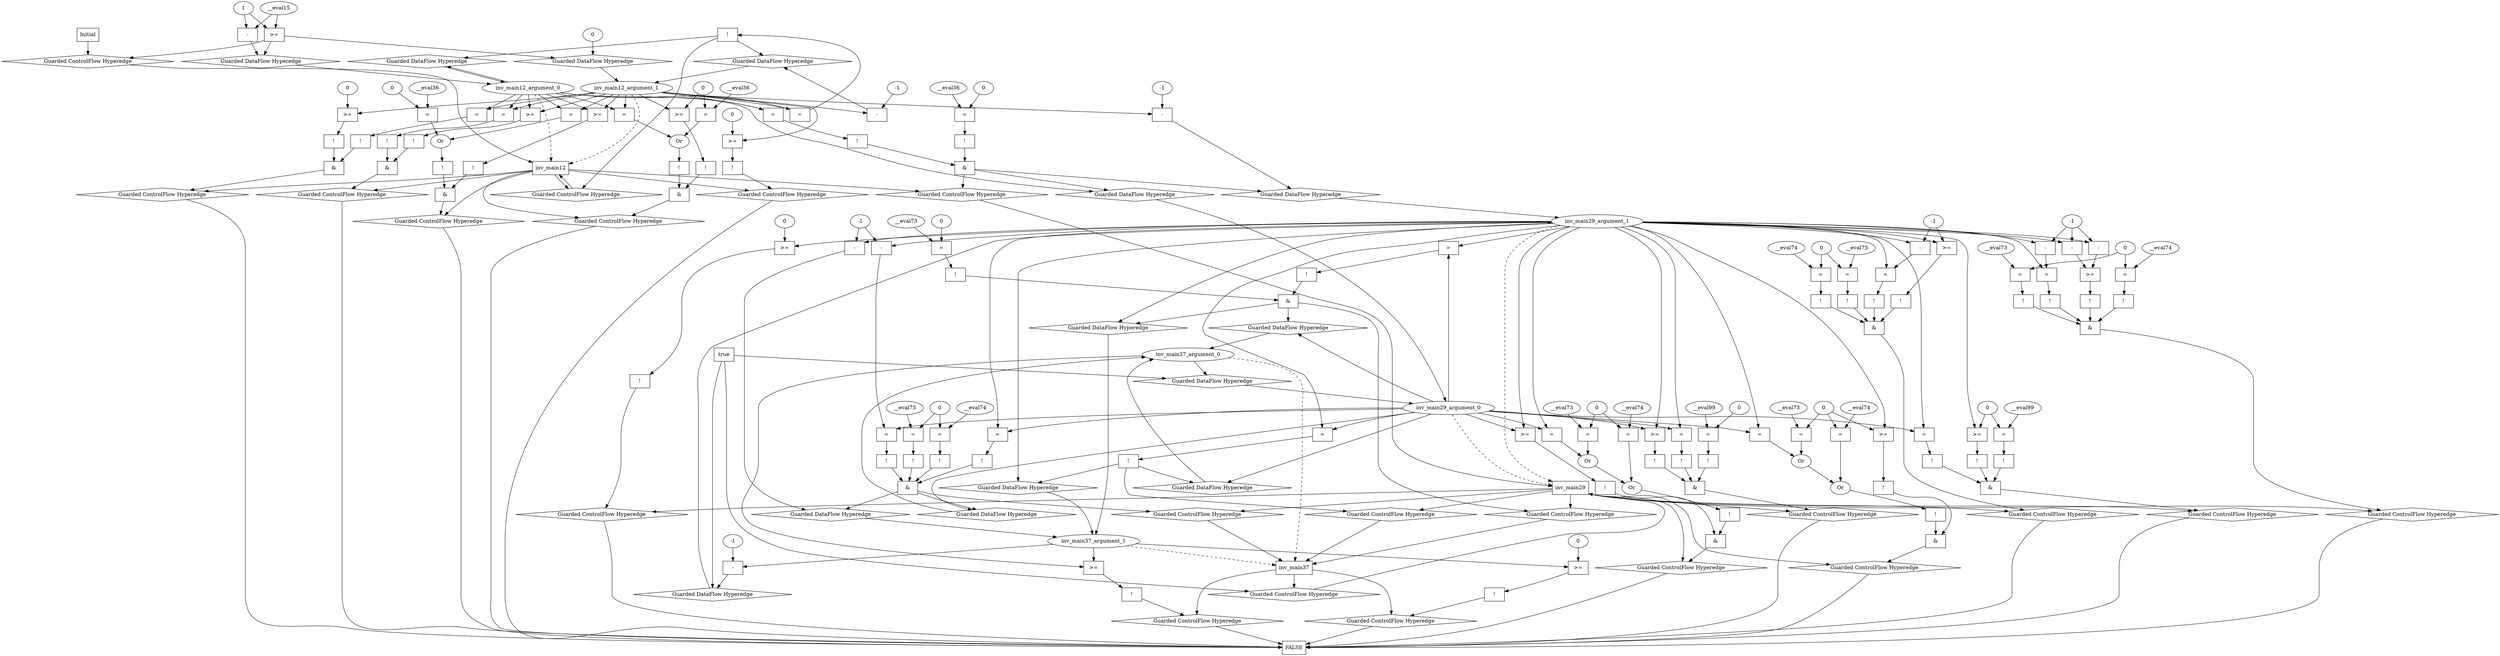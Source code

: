 digraph dag {
inv_main12 [label="inv_main12" shape="rect"];
inv_main29 [label="inv_main29" shape="rect"];
inv_main37 [label="inv_main37" shape="rect"];
FALSE [label="FALSE" shape="rect"];
Initial [label="Initial" shape="rect"];
ControlFowHyperEdge_0 [label="Guarded ControlFlow Hyperedge" shape="diamond"];
Initial -> ControlFowHyperEdge_0[label=""]
ControlFowHyperEdge_0 -> inv_main12[label=""]
ControlFowHyperEdge_1 [label="Guarded ControlFlow Hyperedge" shape="diamond"];
inv_main12 -> ControlFowHyperEdge_1[label=""]
ControlFowHyperEdge_1 -> inv_main12[label=""]
ControlFowHyperEdge_2 [label="Guarded ControlFlow Hyperedge" shape="diamond"];
inv_main12 -> ControlFowHyperEdge_2[label=""]
ControlFowHyperEdge_2 -> inv_main29[label=""]
ControlFowHyperEdge_3 [label="Guarded ControlFlow Hyperedge" shape="diamond"];
inv_main29 -> ControlFowHyperEdge_3[label=""]
ControlFowHyperEdge_3 -> inv_main37[label=""]
ControlFowHyperEdge_4 [label="Guarded ControlFlow Hyperedge" shape="diamond"];
inv_main29 -> ControlFowHyperEdge_4[label=""]
ControlFowHyperEdge_4 -> inv_main37[label=""]
ControlFowHyperEdge_5 [label="Guarded ControlFlow Hyperedge" shape="diamond"];
inv_main29 -> ControlFowHyperEdge_5[label=""]
ControlFowHyperEdge_5 -> inv_main37[label=""]
ControlFowHyperEdge_6 [label="Guarded ControlFlow Hyperedge" shape="diamond"];
inv_main37 -> ControlFowHyperEdge_6[label=""]
ControlFowHyperEdge_6 -> inv_main29[label=""]
ControlFowHyperEdge_7 [label="Guarded ControlFlow Hyperedge" shape="diamond"];
inv_main12 -> ControlFowHyperEdge_7[label=""]
ControlFowHyperEdge_7 -> FALSE[label=""]
ControlFowHyperEdge_8 [label="Guarded ControlFlow Hyperedge" shape="diamond"];
inv_main12 -> ControlFowHyperEdge_8[label=""]
ControlFowHyperEdge_8 -> FALSE[label=""]
ControlFowHyperEdge_9 [label="Guarded ControlFlow Hyperedge" shape="diamond"];
inv_main12 -> ControlFowHyperEdge_9[label=""]
ControlFowHyperEdge_9 -> FALSE[label=""]
ControlFowHyperEdge_10 [label="Guarded ControlFlow Hyperedge" shape="diamond"];
inv_main12 -> ControlFowHyperEdge_10[label=""]
ControlFowHyperEdge_10 -> FALSE[label=""]
ControlFowHyperEdge_11 [label="Guarded ControlFlow Hyperedge" shape="diamond"];
inv_main12 -> ControlFowHyperEdge_11[label=""]
ControlFowHyperEdge_11 -> FALSE[label=""]
ControlFowHyperEdge_12 [label="Guarded ControlFlow Hyperedge" shape="diamond"];
inv_main29 -> ControlFowHyperEdge_12[label=""]
ControlFowHyperEdge_12 -> FALSE[label=""]
ControlFowHyperEdge_13 [label="Guarded ControlFlow Hyperedge" shape="diamond"];
inv_main29 -> ControlFowHyperEdge_13[label=""]
ControlFowHyperEdge_13 -> FALSE[label=""]
ControlFowHyperEdge_14 [label="Guarded ControlFlow Hyperedge" shape="diamond"];
inv_main29 -> ControlFowHyperEdge_14[label=""]
ControlFowHyperEdge_14 -> FALSE[label=""]
ControlFowHyperEdge_15 [label="Guarded ControlFlow Hyperedge" shape="diamond"];
inv_main29 -> ControlFowHyperEdge_15[label=""]
ControlFowHyperEdge_15 -> FALSE[label=""]
ControlFowHyperEdge_16 [label="Guarded ControlFlow Hyperedge" shape="diamond"];
inv_main29 -> ControlFowHyperEdge_16[label=""]
ControlFowHyperEdge_16 -> FALSE[label=""]
ControlFowHyperEdge_17 [label="Guarded ControlFlow Hyperedge" shape="diamond"];
inv_main37 -> ControlFowHyperEdge_17[label=""]
ControlFowHyperEdge_17 -> FALSE[label=""]
ControlFowHyperEdge_18 [label="Guarded ControlFlow Hyperedge" shape="diamond"];
inv_main37 -> ControlFowHyperEdge_18[label=""]
ControlFowHyperEdge_18 -> FALSE[label=""]
ControlFowHyperEdge_19 [label="Guarded ControlFlow Hyperedge" shape="diamond"];
inv_main29 -> ControlFowHyperEdge_19[label=""]
ControlFowHyperEdge_19 -> FALSE[label=""]
ControlFowHyperEdge_20 [label="Guarded ControlFlow Hyperedge" shape="diamond"];
inv_main29 -> ControlFowHyperEdge_20[label=""]
ControlFowHyperEdge_20 -> FALSE[label=""]
inv_main12_argument_0 [label="inv_main12_argument_0" shape="oval"];
inv_main12_argument_0 -> inv_main12[label="" style="dashed"]
inv_main12_argument_1 [label="inv_main12_argument_1" shape="oval"];
inv_main12_argument_1 -> inv_main12[label="" style="dashed"]
inv_main29_argument_0 [label="inv_main29_argument_0" shape="oval"];
inv_main29_argument_0 -> inv_main29[label="" style="dashed"]
inv_main29_argument_1 [label="inv_main29_argument_1" shape="oval"];
inv_main29_argument_1 -> inv_main29[label="" style="dashed"]
inv_main37_argument_0 [label="inv_main37_argument_0" shape="oval"];
inv_main37_argument_0 -> inv_main37[label="" style="dashed"]
inv_main37_argument_1 [label="inv_main37_argument_1" shape="oval"];
inv_main37_argument_1 -> inv_main37[label="" style="dashed"]

xxxinv_main12___Initial_0xxxguard_0_node_0 [label=">=" shape="rect"];
xxxinv_main12___Initial_0xxxdataFlow_0_node_1->xxxinv_main12___Initial_0xxxguard_0_node_0
xxxinv_main12___Initial_0xxxdataFlow_0_node_2->xxxinv_main12___Initial_0xxxguard_0_node_0

xxxinv_main12___Initial_0xxxguard_0_node_0->ControlFowHyperEdge_0 [label=""];
xxxinv_main12___Initial_0xxxdataFlow_0_node_0 [label="-" shape="rect"];
xxxinv_main12___Initial_0xxxdataFlow_0_node_1 [label="__eval15"];
xxxinv_main12___Initial_0xxxdataFlow_0_node_2 [label="1"];
xxxinv_main12___Initial_0xxxdataFlow_0_node_1->xxxinv_main12___Initial_0xxxdataFlow_0_node_0
xxxinv_main12___Initial_0xxxdataFlow_0_node_2->xxxinv_main12___Initial_0xxxdataFlow_0_node_0

xxxinv_main12___Initial_0xxxdataFlow_0_node_0->DataFowHyperEdge_0_inv_main12_argument_0 [label=""];
xxxinv_main12___Initial_0xxxdataFlow1_node_0 [label="0"];

xxxinv_main12___Initial_0xxxdataFlow1_node_0->DataFowHyperEdge_0_inv_main12_argument_1 [label=""];
xxxinv_main12___inv_main12_1xxxguard_0_node_0 [label="!" shape="rect"];
xxxinv_main12___inv_main12_1xxxguard_0_node_1 [label="=" shape="rect"];
xxxinv_main12___inv_main12_1xxxguard_0_node_1->xxxinv_main12___inv_main12_1xxxguard_0_node_0
inv_main12_argument_1->xxxinv_main12___inv_main12_1xxxguard_0_node_1
inv_main12_argument_0->xxxinv_main12___inv_main12_1xxxguard_0_node_1

xxxinv_main12___inv_main12_1xxxguard_0_node_0->ControlFowHyperEdge_1 [label=""];
xxxinv_main12___inv_main12_1xxxdataFlow_0_node_0 [label="-" shape="rect"];
xxxinv_main12___inv_main12_1xxxdataFlow_0_node_2 [label="-1"];
inv_main12_argument_1->xxxinv_main12___inv_main12_1xxxdataFlow_0_node_0
xxxinv_main12___inv_main12_1xxxdataFlow_0_node_2->xxxinv_main12___inv_main12_1xxxdataFlow_0_node_0

xxxinv_main12___inv_main12_1xxxdataFlow_0_node_0->DataFowHyperEdge_1_inv_main12_argument_1 [label=""];
xxxinv_main29___inv_main12_2xxx_and [label="&" shape="rect"];
xxxinv_main29___inv_main12_2xxxguard_0_node_0 [label="!" shape="rect"];
xxxinv_main29___inv_main12_2xxxguard_0_node_1 [label="=" shape="rect"];
xxxinv_main29___inv_main12_2xxxguard_0_node_2 [label="__eval36"];
xxxinv_main29___inv_main12_2xxxguard_0_node_3 [label="0"];
xxxinv_main29___inv_main12_2xxxguard_0_node_1->xxxinv_main29___inv_main12_2xxxguard_0_node_0
xxxinv_main29___inv_main12_2xxxguard_0_node_2->xxxinv_main29___inv_main12_2xxxguard_0_node_1
xxxinv_main29___inv_main12_2xxxguard_0_node_3->xxxinv_main29___inv_main12_2xxxguard_0_node_1

xxxinv_main29___inv_main12_2xxxguard_0_node_0->xxxinv_main29___inv_main12_2xxx_and [label=""];
xxxinv_main29___inv_main12_2xxxguard1_node_0 [label="!" shape="rect"];
xxxinv_main29___inv_main12_2xxxguard1_node_1 [label="=" shape="rect"];
xxxinv_main29___inv_main12_2xxxguard1_node_1->xxxinv_main29___inv_main12_2xxxguard1_node_0
inv_main12_argument_1->xxxinv_main29___inv_main12_2xxxguard1_node_1
inv_main12_argument_0->xxxinv_main29___inv_main12_2xxxguard1_node_1

xxxinv_main29___inv_main12_2xxxguard1_node_0->xxxinv_main29___inv_main12_2xxx_and [label=""];
xxxinv_main29___inv_main12_2xxx_and->ControlFowHyperEdge_2 [label=""];
xxxinv_main29___inv_main12_2xxxdataFlow_0_node_0 [label="-" shape="rect"];
xxxinv_main29___inv_main12_2xxxdataFlow_0_node_2 [label="-1"];
inv_main12_argument_1->xxxinv_main29___inv_main12_2xxxdataFlow_0_node_0
xxxinv_main29___inv_main12_2xxxdataFlow_0_node_2->xxxinv_main29___inv_main12_2xxxdataFlow_0_node_0

xxxinv_main29___inv_main12_2xxxdataFlow_0_node_0->DataFowHyperEdge_2_inv_main29_argument_1 [label=""];
xxxinv_main37___inv_main29_3xxx_and [label="&" shape="rect"];
xxxinv_main37___inv_main29_3xxxguard_0_node_0 [label="!" shape="rect"];
xxxinv_main37___inv_main29_3xxxguard_0_node_1 [label="=" shape="rect"];
xxxinv_main37___inv_main29_3xxxguard_0_node_2 [label="__eval73"];
xxxinv_main37___inv_main29_3xxxguard_0_node_3 [label="0"];
xxxinv_main37___inv_main29_3xxxguard_0_node_1->xxxinv_main37___inv_main29_3xxxguard_0_node_0
xxxinv_main37___inv_main29_3xxxguard_0_node_2->xxxinv_main37___inv_main29_3xxxguard_0_node_1
xxxinv_main37___inv_main29_3xxxguard_0_node_3->xxxinv_main37___inv_main29_3xxxguard_0_node_1

xxxinv_main37___inv_main29_3xxxguard_0_node_0->xxxinv_main37___inv_main29_3xxx_and [label=""];
xxxinv_main37___inv_main29_3xxxguard1_node_0 [label="!" shape="rect"];
xxxinv_main37___inv_main29_3xxxguard1_node_1 [label="=" shape="rect"];
xxxinv_main37___inv_main29_3xxxguard1_node_1->xxxinv_main37___inv_main29_3xxxguard1_node_0
inv_main29_argument_1->xxxinv_main37___inv_main29_3xxxguard1_node_1
inv_main29_argument_0->xxxinv_main37___inv_main29_3xxxguard1_node_1

xxxinv_main37___inv_main29_3xxxguard1_node_0->xxxinv_main37___inv_main29_3xxx_and [label=""];
xxxinv_main37___inv_main29_3xxx_and->ControlFowHyperEdge_3 [label=""];
xxxinv_main37___inv_main29_4xxx_and [label="&" shape="rect"];
xxxinv_main37___inv_main29_4xxxguard_0_node_0 [label="!" shape="rect"];
xxxinv_main37___inv_main29_4xxxguard_0_node_1 [label="=" shape="rect"];
xxxinv_main37___inv_main29_4xxxguard_0_node_2 [label="-" shape="rect"];
xxxinv_main37___inv_main29_4xxxguard_0_node_1->xxxinv_main37___inv_main29_4xxxguard_0_node_0
xxxinv_main37___inv_main29_4xxxguard_0_node_2->xxxinv_main37___inv_main29_4xxxguard_0_node_1
inv_main29_argument_0->xxxinv_main37___inv_main29_4xxxguard_0_node_1
inv_main29_argument_1->xxxinv_main37___inv_main29_4xxxguard_0_node_2
xxxinv_main37___inv_main29_4xxxdataFlow_0_node_2->xxxinv_main37___inv_main29_4xxxguard_0_node_2

xxxinv_main37___inv_main29_4xxxguard_0_node_0->xxxinv_main37___inv_main29_4xxx_and [label=""];
xxxinv_main37___inv_main29_4xxxguard1_node_0 [label="!" shape="rect"];
xxxinv_main37___inv_main29_4xxxguard1_node_1 [label="=" shape="rect"];
xxxinv_main37___inv_main29_4xxxguard1_node_2 [label="__eval74"];
xxxinv_main37___inv_main29_4xxxguard1_node_3 [label="0"];
xxxinv_main37___inv_main29_4xxxguard1_node_1->xxxinv_main37___inv_main29_4xxxguard1_node_0
xxxinv_main37___inv_main29_4xxxguard1_node_2->xxxinv_main37___inv_main29_4xxxguard1_node_1
xxxinv_main37___inv_main29_4xxxguard1_node_3->xxxinv_main37___inv_main29_4xxxguard1_node_1

xxxinv_main37___inv_main29_4xxxguard1_node_0->xxxinv_main37___inv_main29_4xxx_and [label=""];
xxxinv_main37___inv_main29_4xxxguard2_node_0 [label="!" shape="rect"];
xxxinv_main37___inv_main29_4xxxguard2_node_1 [label="=" shape="rect"];
xxxinv_main37___inv_main29_4xxxguard2_node_2 [label="__eval73"];
xxxinv_main37___inv_main29_4xxxguard2_node_1->xxxinv_main37___inv_main29_4xxxguard2_node_0
xxxinv_main37___inv_main29_4xxxguard2_node_2->xxxinv_main37___inv_main29_4xxxguard2_node_1
xxxinv_main37___inv_main29_4xxxguard1_node_3->xxxinv_main37___inv_main29_4xxxguard2_node_1

xxxinv_main37___inv_main29_4xxxguard2_node_0->xxxinv_main37___inv_main29_4xxx_and [label=""];
xxxinv_main37___inv_main29_4xxxguard3_node_0 [label="!" shape="rect"];
xxxinv_main37___inv_main29_4xxxguard3_node_1 [label="=" shape="rect"];
xxxinv_main37___inv_main29_4xxxguard3_node_1->xxxinv_main37___inv_main29_4xxxguard3_node_0
inv_main29_argument_1->xxxinv_main37___inv_main29_4xxxguard3_node_1
inv_main29_argument_0->xxxinv_main37___inv_main29_4xxxguard3_node_1

xxxinv_main37___inv_main29_4xxxguard3_node_0->xxxinv_main37___inv_main29_4xxx_and [label=""];
xxxinv_main37___inv_main29_4xxx_and->ControlFowHyperEdge_4 [label=""];
xxxinv_main37___inv_main29_4xxxdataFlow_0_node_0 [label="-" shape="rect"];
xxxinv_main37___inv_main29_4xxxdataFlow_0_node_2 [label="-1"];
inv_main29_argument_1->xxxinv_main37___inv_main29_4xxxdataFlow_0_node_0
xxxinv_main37___inv_main29_4xxxdataFlow_0_node_2->xxxinv_main37___inv_main29_4xxxdataFlow_0_node_0

xxxinv_main37___inv_main29_4xxxdataFlow_0_node_0->DataFowHyperEdge_4_inv_main37_argument_1 [label=""];
xxxinv_main37___inv_main29_5xxxguard_0_node_0 [label="!" shape="rect"];
xxxinv_main37___inv_main29_5xxxguard_0_node_1 [label="=" shape="rect"];
xxxinv_main37___inv_main29_5xxxguard_0_node_1->xxxinv_main37___inv_main29_5xxxguard_0_node_0
inv_main29_argument_1->xxxinv_main37___inv_main29_5xxxguard_0_node_1
inv_main29_argument_0->xxxinv_main37___inv_main29_5xxxguard_0_node_1

xxxinv_main37___inv_main29_5xxxguard_0_node_0->ControlFowHyperEdge_5 [label=""];
true_6 [label="true" shape="rect"];
true_6->ControlFowHyperEdge_6 [label=""];
xxxinv_main29___inv_main37_6xxxdataFlow_0_node_0 [label="-" shape="rect"];
xxxinv_main29___inv_main37_6xxxdataFlow_0_node_2 [label="-1"];
inv_main37_argument_1->xxxinv_main29___inv_main37_6xxxdataFlow_0_node_0
xxxinv_main29___inv_main37_6xxxdataFlow_0_node_2->xxxinv_main29___inv_main37_6xxxdataFlow_0_node_0

xxxinv_main29___inv_main37_6xxxdataFlow_0_node_0->DataFowHyperEdge_6_inv_main29_argument_1 [label=""];
xxxFALSE___inv_main12_7xxxguard_0_node_0 [label="!" shape="rect"];
xxxFALSE___inv_main12_7xxxguard_0_node_1 [label=">=" shape="rect"];
xxxFALSE___inv_main12_7xxxguard_0_node_3 [label="0"];
xxxFALSE___inv_main12_7xxxguard_0_node_1->xxxFALSE___inv_main12_7xxxguard_0_node_0
inv_main12_argument_1->xxxFALSE___inv_main12_7xxxguard_0_node_1
xxxFALSE___inv_main12_7xxxguard_0_node_3->xxxFALSE___inv_main12_7xxxguard_0_node_1

xxxFALSE___inv_main12_7xxxguard_0_node_0->ControlFowHyperEdge_7 [label=""];
xxxFALSE___inv_main12_8xxx_and [label="&" shape="rect"];
xxxFALSE___inv_main12_8xxxguard_0_node_0 [label="!" shape="rect"];
xxxFALSE___inv_main12_8xxxguard_0_node_1 [label=">=" shape="rect"];
xxxFALSE___inv_main12_8xxxguard_0_node_3 [label="0"];
xxxFALSE___inv_main12_8xxxguard_0_node_1->xxxFALSE___inv_main12_8xxxguard_0_node_0
inv_main12_argument_1->xxxFALSE___inv_main12_8xxxguard_0_node_1
xxxFALSE___inv_main12_8xxxguard_0_node_3->xxxFALSE___inv_main12_8xxxguard_0_node_1

xxxFALSE___inv_main12_8xxxguard_0_node_0->xxxFALSE___inv_main12_8xxx_and [label=""];
xxxFALSE___inv_main12_8xxxguard1_node_0 [label="!" shape="rect"];
xxxFALSE___inv_main12_8xxxguard1_node_1 [label="=" shape="rect"];
xxxFALSE___inv_main12_8xxxguard1_node_1->xxxFALSE___inv_main12_8xxxguard1_node_0
inv_main12_argument_1->xxxFALSE___inv_main12_8xxxguard1_node_1
inv_main12_argument_0->xxxFALSE___inv_main12_8xxxguard1_node_1

xxxFALSE___inv_main12_8xxxguard1_node_0->xxxFALSE___inv_main12_8xxx_and [label=""];
xxxFALSE___inv_main12_8xxx_and->ControlFowHyperEdge_8 [label=""];
xxxFALSE___inv_main12_9xxx_and [label="&" shape="rect"];
xxxFALSE___inv_main12_9xxxguard_0_node_0 [label="!" shape="rect"];
xxxFALSE___inv_main12_9xxxguard_0_node_1 [label=">=" shape="rect"];
xxxFALSE___inv_main12_9xxxguard_0_node_1->xxxFALSE___inv_main12_9xxxguard_0_node_0
inv_main12_argument_0->xxxFALSE___inv_main12_9xxxguard_0_node_1
inv_main12_argument_1->xxxFALSE___inv_main12_9xxxguard_0_node_1

xxxFALSE___inv_main12_9xxxguard_0_node_0->xxxFALSE___inv_main12_9xxx_and [label=""];
xxxFALSE___inv_main12_9xxxguard1_node_0 [label="!" shape="rect"];
xxxFALSE___inv_main12_9xxxguard1_node_1 [label="=" shape="rect"];
xxxFALSE___inv_main12_9xxxguard1_node_1->xxxFALSE___inv_main12_9xxxguard1_node_0
inv_main12_argument_1->xxxFALSE___inv_main12_9xxxguard1_node_1
inv_main12_argument_0->xxxFALSE___inv_main12_9xxxguard1_node_1

xxxFALSE___inv_main12_9xxxguard1_node_0->xxxFALSE___inv_main12_9xxx_and [label=""];
xxxFALSE___inv_main12_9xxx_and->ControlFowHyperEdge_9 [label=""];
xxxFALSE___inv_main12_10xxx_and [label="&" shape="rect"];
xxxFALSE___inv_main12_10xxxguard_0_node_0 [label="!" shape="rect"];
xxxFALSE___inv_main12_10xxxguard_0_node_1 [label=">=" shape="rect"];
xxxFALSE___inv_main12_10xxxguard_0_node_3 [label="0"];
xxxFALSE___inv_main12_10xxxguard_0_node_1->xxxFALSE___inv_main12_10xxxguard_0_node_0
inv_main12_argument_1->xxxFALSE___inv_main12_10xxxguard_0_node_1
xxxFALSE___inv_main12_10xxxguard_0_node_3->xxxFALSE___inv_main12_10xxxguard_0_node_1

xxxFALSE___inv_main12_10xxxguard_0_node_0->xxxFALSE___inv_main12_10xxx_and [label=""];
xxxFALSE___inv_main12_10xxxguard1_node_0 [label="!" shape="rect"];
xxxFALSE___inv_main12_10xxxguard1_node_1 [label="Or"];
xxxFALSE___inv_main12_10xxxguard1_node_2 [label="=" shape="rect"];
xxxFALSE___inv_main12_10xxxguard1_node_3 [label="__eval36"];
xxxFALSE___inv_main12_10xxxguard1_node_5 [label="=" shape="rect"];
xxxFALSE___inv_main12_10xxxguard1_node_1->xxxFALSE___inv_main12_10xxxguard1_node_0
xxxFALSE___inv_main12_10xxxguard1_node_2->xxxFALSE___inv_main12_10xxxguard1_node_1
xxxFALSE___inv_main12_10xxxguard1_node_5->xxxFALSE___inv_main12_10xxxguard1_node_1
xxxFALSE___inv_main12_10xxxguard1_node_3->xxxFALSE___inv_main12_10xxxguard1_node_2
xxxFALSE___inv_main12_10xxxguard_0_node_3->xxxFALSE___inv_main12_10xxxguard1_node_2
inv_main12_argument_1->xxxFALSE___inv_main12_10xxxguard1_node_5
inv_main12_argument_0->xxxFALSE___inv_main12_10xxxguard1_node_5

xxxFALSE___inv_main12_10xxxguard1_node_0->xxxFALSE___inv_main12_10xxx_and [label=""];
xxxFALSE___inv_main12_10xxx_and->ControlFowHyperEdge_10 [label=""];
xxxFALSE___inv_main12_11xxx_and [label="&" shape="rect"];
xxxFALSE___inv_main12_11xxxguard_0_node_0 [label="!" shape="rect"];
xxxFALSE___inv_main12_11xxxguard_0_node_1 [label=">=" shape="rect"];
xxxFALSE___inv_main12_11xxxguard_0_node_1->xxxFALSE___inv_main12_11xxxguard_0_node_0
inv_main12_argument_0->xxxFALSE___inv_main12_11xxxguard_0_node_1
inv_main12_argument_1->xxxFALSE___inv_main12_11xxxguard_0_node_1

xxxFALSE___inv_main12_11xxxguard_0_node_0->xxxFALSE___inv_main12_11xxx_and [label=""];
xxxFALSE___inv_main12_11xxxguard1_node_0 [label="!" shape="rect"];
xxxFALSE___inv_main12_11xxxguard1_node_1 [label="Or"];
xxxFALSE___inv_main12_11xxxguard1_node_2 [label="=" shape="rect"];
xxxFALSE___inv_main12_11xxxguard1_node_3 [label="__eval36"];
xxxFALSE___inv_main12_11xxxguard1_node_4 [label="0"];
xxxFALSE___inv_main12_11xxxguard1_node_5 [label="=" shape="rect"];
xxxFALSE___inv_main12_11xxxguard1_node_1->xxxFALSE___inv_main12_11xxxguard1_node_0
xxxFALSE___inv_main12_11xxxguard1_node_2->xxxFALSE___inv_main12_11xxxguard1_node_1
xxxFALSE___inv_main12_11xxxguard1_node_5->xxxFALSE___inv_main12_11xxxguard1_node_1
xxxFALSE___inv_main12_11xxxguard1_node_3->xxxFALSE___inv_main12_11xxxguard1_node_2
xxxFALSE___inv_main12_11xxxguard1_node_4->xxxFALSE___inv_main12_11xxxguard1_node_2
inv_main12_argument_1->xxxFALSE___inv_main12_11xxxguard1_node_5
inv_main12_argument_0->xxxFALSE___inv_main12_11xxxguard1_node_5

xxxFALSE___inv_main12_11xxxguard1_node_0->xxxFALSE___inv_main12_11xxx_and [label=""];
xxxFALSE___inv_main12_11xxx_and->ControlFowHyperEdge_11 [label=""];
xxxFALSE___inv_main29_12xxxguard_0_node_0 [label="!" shape="rect"];
xxxFALSE___inv_main29_12xxxguard_0_node_1 [label=">=" shape="rect"];
xxxFALSE___inv_main29_12xxxguard_0_node_3 [label="0"];
xxxFALSE___inv_main29_12xxxguard_0_node_1->xxxFALSE___inv_main29_12xxxguard_0_node_0
inv_main29_argument_1->xxxFALSE___inv_main29_12xxxguard_0_node_1
xxxFALSE___inv_main29_12xxxguard_0_node_3->xxxFALSE___inv_main29_12xxxguard_0_node_1

xxxFALSE___inv_main29_12xxxguard_0_node_0->ControlFowHyperEdge_12 [label=""];
xxxFALSE___inv_main29_13xxx_and [label="&" shape="rect"];
xxxFALSE___inv_main29_13xxxguard_0_node_0 [label="!" shape="rect"];
xxxFALSE___inv_main29_13xxxguard_0_node_1 [label=">=" shape="rect"];
xxxFALSE___inv_main29_13xxxguard_0_node_3 [label="0"];
xxxFALSE___inv_main29_13xxxguard_0_node_1->xxxFALSE___inv_main29_13xxxguard_0_node_0
inv_main29_argument_1->xxxFALSE___inv_main29_13xxxguard_0_node_1
xxxFALSE___inv_main29_13xxxguard_0_node_3->xxxFALSE___inv_main29_13xxxguard_0_node_1

xxxFALSE___inv_main29_13xxxguard_0_node_0->xxxFALSE___inv_main29_13xxx_and [label=""];
xxxFALSE___inv_main29_13xxxguard1_node_0 [label="!" shape="rect"];
xxxFALSE___inv_main29_13xxxguard1_node_1 [label="Or"];
xxxFALSE___inv_main29_13xxxguard1_node_2 [label="=" shape="rect"];
xxxFALSE___inv_main29_13xxxguard1_node_3 [label="__eval74"];
xxxFALSE___inv_main29_13xxxguard1_node_5 [label="Or"];
xxxFALSE___inv_main29_13xxxguard1_node_6 [label="=" shape="rect"];
xxxFALSE___inv_main29_13xxxguard1_node_7 [label="__eval73"];
xxxFALSE___inv_main29_13xxxguard1_node_9 [label="=" shape="rect"];
xxxFALSE___inv_main29_13xxxguard1_node_1->xxxFALSE___inv_main29_13xxxguard1_node_0
xxxFALSE___inv_main29_13xxxguard1_node_2->xxxFALSE___inv_main29_13xxxguard1_node_1
xxxFALSE___inv_main29_13xxxguard1_node_5->xxxFALSE___inv_main29_13xxxguard1_node_1
xxxFALSE___inv_main29_13xxxguard1_node_3->xxxFALSE___inv_main29_13xxxguard1_node_2
xxxFALSE___inv_main29_13xxxguard_0_node_3->xxxFALSE___inv_main29_13xxxguard1_node_2
xxxFALSE___inv_main29_13xxxguard1_node_6->xxxFALSE___inv_main29_13xxxguard1_node_5
xxxFALSE___inv_main29_13xxxguard1_node_9->xxxFALSE___inv_main29_13xxxguard1_node_5
xxxFALSE___inv_main29_13xxxguard1_node_7->xxxFALSE___inv_main29_13xxxguard1_node_6
xxxFALSE___inv_main29_13xxxguard_0_node_3->xxxFALSE___inv_main29_13xxxguard1_node_6
inv_main29_argument_1->xxxFALSE___inv_main29_13xxxguard1_node_9
inv_main29_argument_0->xxxFALSE___inv_main29_13xxxguard1_node_9

xxxFALSE___inv_main29_13xxxguard1_node_0->xxxFALSE___inv_main29_13xxx_and [label=""];
xxxFALSE___inv_main29_13xxx_and->ControlFowHyperEdge_13 [label=""];
xxxFALSE___inv_main29_14xxx_and [label="&" shape="rect"];
xxxFALSE___inv_main29_14xxxguard_0_node_0 [label="!" shape="rect"];
xxxFALSE___inv_main29_14xxxguard_0_node_1 [label=">=" shape="rect"];
xxxFALSE___inv_main29_14xxxguard_0_node_1->xxxFALSE___inv_main29_14xxxguard_0_node_0
inv_main29_argument_0->xxxFALSE___inv_main29_14xxxguard_0_node_1
inv_main29_argument_1->xxxFALSE___inv_main29_14xxxguard_0_node_1

xxxFALSE___inv_main29_14xxxguard_0_node_0->xxxFALSE___inv_main29_14xxx_and [label=""];
xxxFALSE___inv_main29_14xxxguard1_node_0 [label="!" shape="rect"];
xxxFALSE___inv_main29_14xxxguard1_node_1 [label="Or"];
xxxFALSE___inv_main29_14xxxguard1_node_2 [label="=" shape="rect"];
xxxFALSE___inv_main29_14xxxguard1_node_3 [label="__eval74"];
xxxFALSE___inv_main29_14xxxguard1_node_4 [label="0"];
xxxFALSE___inv_main29_14xxxguard1_node_5 [label="Or"];
xxxFALSE___inv_main29_14xxxguard1_node_6 [label="=" shape="rect"];
xxxFALSE___inv_main29_14xxxguard1_node_7 [label="__eval73"];
xxxFALSE___inv_main29_14xxxguard1_node_9 [label="=" shape="rect"];
xxxFALSE___inv_main29_14xxxguard1_node_1->xxxFALSE___inv_main29_14xxxguard1_node_0
xxxFALSE___inv_main29_14xxxguard1_node_2->xxxFALSE___inv_main29_14xxxguard1_node_1
xxxFALSE___inv_main29_14xxxguard1_node_5->xxxFALSE___inv_main29_14xxxguard1_node_1
xxxFALSE___inv_main29_14xxxguard1_node_3->xxxFALSE___inv_main29_14xxxguard1_node_2
xxxFALSE___inv_main29_14xxxguard1_node_4->xxxFALSE___inv_main29_14xxxguard1_node_2
xxxFALSE___inv_main29_14xxxguard1_node_6->xxxFALSE___inv_main29_14xxxguard1_node_5
xxxFALSE___inv_main29_14xxxguard1_node_9->xxxFALSE___inv_main29_14xxxguard1_node_5
xxxFALSE___inv_main29_14xxxguard1_node_7->xxxFALSE___inv_main29_14xxxguard1_node_6
xxxFALSE___inv_main29_14xxxguard1_node_4->xxxFALSE___inv_main29_14xxxguard1_node_6
inv_main29_argument_1->xxxFALSE___inv_main29_14xxxguard1_node_9
inv_main29_argument_0->xxxFALSE___inv_main29_14xxxguard1_node_9

xxxFALSE___inv_main29_14xxxguard1_node_0->xxxFALSE___inv_main29_14xxx_and [label=""];
xxxFALSE___inv_main29_14xxx_and->ControlFowHyperEdge_14 [label=""];
xxxFALSE___inv_main29_15xxx_and [label="&" shape="rect"];
xxxFALSE___inv_main29_15xxxguard_0_node_0 [label="!" shape="rect"];
xxxFALSE___inv_main29_15xxxguard_0_node_1 [label=">=" shape="rect"];
xxxFALSE___inv_main29_15xxxguard_0_node_3 [label="-1"];
xxxFALSE___inv_main29_15xxxguard_0_node_1->xxxFALSE___inv_main29_15xxxguard_0_node_0
inv_main29_argument_1->xxxFALSE___inv_main29_15xxxguard_0_node_1
xxxFALSE___inv_main29_15xxxguard_0_node_3->xxxFALSE___inv_main29_15xxxguard_0_node_1

xxxFALSE___inv_main29_15xxxguard_0_node_0->xxxFALSE___inv_main29_15xxx_and [label=""];
xxxFALSE___inv_main29_15xxxguard1_node_0 [label="!" shape="rect"];
xxxFALSE___inv_main29_15xxxguard1_node_1 [label="=" shape="rect"];
xxxFALSE___inv_main29_15xxxguard1_node_2 [label="__eval74"];
xxxFALSE___inv_main29_15xxxguard1_node_3 [label="0"];
xxxFALSE___inv_main29_15xxxguard1_node_1->xxxFALSE___inv_main29_15xxxguard1_node_0
xxxFALSE___inv_main29_15xxxguard1_node_2->xxxFALSE___inv_main29_15xxxguard1_node_1
xxxFALSE___inv_main29_15xxxguard1_node_3->xxxFALSE___inv_main29_15xxxguard1_node_1

xxxFALSE___inv_main29_15xxxguard1_node_0->xxxFALSE___inv_main29_15xxx_and [label=""];
xxxFALSE___inv_main29_15xxxguard2_node_0 [label="!" shape="rect"];
xxxFALSE___inv_main29_15xxxguard2_node_1 [label="=" shape="rect"];
xxxFALSE___inv_main29_15xxxguard2_node_2 [label="__eval73"];
xxxFALSE___inv_main29_15xxxguard2_node_1->xxxFALSE___inv_main29_15xxxguard2_node_0
xxxFALSE___inv_main29_15xxxguard2_node_2->xxxFALSE___inv_main29_15xxxguard2_node_1
xxxFALSE___inv_main29_15xxxguard1_node_3->xxxFALSE___inv_main29_15xxxguard2_node_1

xxxFALSE___inv_main29_15xxxguard2_node_0->xxxFALSE___inv_main29_15xxx_and [label=""];
xxxFALSE___inv_main29_15xxxguard3_node_0 [label="!" shape="rect"];
xxxFALSE___inv_main29_15xxxguard3_node_1 [label="=" shape="rect"];
xxxFALSE___inv_main29_15xxxguard3_node_3 [label="-" shape="rect"];
xxxFALSE___inv_main29_15xxxguard3_node_1->xxxFALSE___inv_main29_15xxxguard3_node_0
inv_main29_argument_1->xxxFALSE___inv_main29_15xxxguard3_node_1
xxxFALSE___inv_main29_15xxxguard3_node_3->xxxFALSE___inv_main29_15xxxguard3_node_1
inv_main29_argument_1->xxxFALSE___inv_main29_15xxxguard3_node_3
xxxFALSE___inv_main29_15xxxguard_0_node_3->xxxFALSE___inv_main29_15xxxguard3_node_3

xxxFALSE___inv_main29_15xxxguard3_node_0->xxxFALSE___inv_main29_15xxx_and [label=""];
xxxFALSE___inv_main29_15xxx_and->ControlFowHyperEdge_15 [label=""];
xxxFALSE___inv_main29_16xxx_and [label="&" shape="rect"];
xxxFALSE___inv_main29_16xxxguard_0_node_0 [label="!" shape="rect"];
xxxFALSE___inv_main29_16xxxguard_0_node_1 [label=">=" shape="rect"];
xxxFALSE___inv_main29_16xxxguard_0_node_2 [label="-" shape="rect"];
xxxFALSE___inv_main29_16xxxguard_0_node_4 [label="-1"];
xxxFALSE___inv_main29_16xxxguard_0_node_5 [label="-" shape="rect"];
xxxFALSE___inv_main29_16xxxguard_0_node_1->xxxFALSE___inv_main29_16xxxguard_0_node_0
xxxFALSE___inv_main29_16xxxguard_0_node_2->xxxFALSE___inv_main29_16xxxguard_0_node_1
xxxFALSE___inv_main29_16xxxguard_0_node_5->xxxFALSE___inv_main29_16xxxguard_0_node_1
inv_main29_argument_1->xxxFALSE___inv_main29_16xxxguard_0_node_2
xxxFALSE___inv_main29_16xxxguard_0_node_4->xxxFALSE___inv_main29_16xxxguard_0_node_2
inv_main29_argument_1->xxxFALSE___inv_main29_16xxxguard_0_node_5
xxxFALSE___inv_main29_16xxxguard_0_node_4->xxxFALSE___inv_main29_16xxxguard_0_node_5

xxxFALSE___inv_main29_16xxxguard_0_node_0->xxxFALSE___inv_main29_16xxx_and [label=""];
xxxFALSE___inv_main29_16xxxguard1_node_0 [label="!" shape="rect"];
xxxFALSE___inv_main29_16xxxguard1_node_1 [label="=" shape="rect"];
xxxFALSE___inv_main29_16xxxguard1_node_2 [label="__eval74"];
xxxFALSE___inv_main29_16xxxguard1_node_3 [label="0"];
xxxFALSE___inv_main29_16xxxguard1_node_1->xxxFALSE___inv_main29_16xxxguard1_node_0
xxxFALSE___inv_main29_16xxxguard1_node_2->xxxFALSE___inv_main29_16xxxguard1_node_1
xxxFALSE___inv_main29_16xxxguard1_node_3->xxxFALSE___inv_main29_16xxxguard1_node_1

xxxFALSE___inv_main29_16xxxguard1_node_0->xxxFALSE___inv_main29_16xxx_and [label=""];
xxxFALSE___inv_main29_16xxxguard2_node_0 [label="!" shape="rect"];
xxxFALSE___inv_main29_16xxxguard2_node_1 [label="=" shape="rect"];
xxxFALSE___inv_main29_16xxxguard2_node_2 [label="__eval73"];
xxxFALSE___inv_main29_16xxxguard2_node_1->xxxFALSE___inv_main29_16xxxguard2_node_0
xxxFALSE___inv_main29_16xxxguard2_node_2->xxxFALSE___inv_main29_16xxxguard2_node_1
xxxFALSE___inv_main29_16xxxguard1_node_3->xxxFALSE___inv_main29_16xxxguard2_node_1

xxxFALSE___inv_main29_16xxxguard2_node_0->xxxFALSE___inv_main29_16xxx_and [label=""];
xxxFALSE___inv_main29_16xxxguard3_node_0 [label="!" shape="rect"];
xxxFALSE___inv_main29_16xxxguard3_node_1 [label="=" shape="rect"];
xxxFALSE___inv_main29_16xxxguard3_node_3 [label="-" shape="rect"];
xxxFALSE___inv_main29_16xxxguard3_node_1->xxxFALSE___inv_main29_16xxxguard3_node_0
inv_main29_argument_1->xxxFALSE___inv_main29_16xxxguard3_node_1
xxxFALSE___inv_main29_16xxxguard3_node_3->xxxFALSE___inv_main29_16xxxguard3_node_1
inv_main29_argument_1->xxxFALSE___inv_main29_16xxxguard3_node_3
xxxFALSE___inv_main29_16xxxguard_0_node_4->xxxFALSE___inv_main29_16xxxguard3_node_3

xxxFALSE___inv_main29_16xxxguard3_node_0->xxxFALSE___inv_main29_16xxx_and [label=""];
xxxFALSE___inv_main29_16xxx_and->ControlFowHyperEdge_16 [label=""];
xxxFALSE___inv_main37_17xxxguard_0_node_0 [label="!" shape="rect"];
xxxFALSE___inv_main37_17xxxguard_0_node_1 [label=">=" shape="rect"];
xxxFALSE___inv_main37_17xxxguard_0_node_3 [label="0"];
xxxFALSE___inv_main37_17xxxguard_0_node_1->xxxFALSE___inv_main37_17xxxguard_0_node_0
inv_main37_argument_1->xxxFALSE___inv_main37_17xxxguard_0_node_1
xxxFALSE___inv_main37_17xxxguard_0_node_3->xxxFALSE___inv_main37_17xxxguard_0_node_1

xxxFALSE___inv_main37_17xxxguard_0_node_0->ControlFowHyperEdge_17 [label=""];
xxxFALSE___inv_main37_18xxxguard_0_node_0 [label="!" shape="rect"];
xxxFALSE___inv_main37_18xxxguard_0_node_1 [label=">=" shape="rect"];
xxxFALSE___inv_main37_18xxxguard_0_node_1->xxxFALSE___inv_main37_18xxxguard_0_node_0
inv_main37_argument_0->xxxFALSE___inv_main37_18xxxguard_0_node_1
inv_main37_argument_1->xxxFALSE___inv_main37_18xxxguard_0_node_1

xxxFALSE___inv_main37_18xxxguard_0_node_0->ControlFowHyperEdge_18 [label=""];
xxxFALSE___inv_main29_19xxx_and [label="&" shape="rect"];
xxxFALSE___inv_main29_19xxxguard_0_node_0 [label="!" shape="rect"];
xxxFALSE___inv_main29_19xxxguard_0_node_1 [label=">=" shape="rect"];
xxxFALSE___inv_main29_19xxxguard_0_node_3 [label="0"];
xxxFALSE___inv_main29_19xxxguard_0_node_1->xxxFALSE___inv_main29_19xxxguard_0_node_0
inv_main29_argument_1->xxxFALSE___inv_main29_19xxxguard_0_node_1
xxxFALSE___inv_main29_19xxxguard_0_node_3->xxxFALSE___inv_main29_19xxxguard_0_node_1

xxxFALSE___inv_main29_19xxxguard_0_node_0->xxxFALSE___inv_main29_19xxx_and [label=""];
xxxFALSE___inv_main29_19xxxguard1_node_0 [label="!" shape="rect"];
xxxFALSE___inv_main29_19xxxguard1_node_1 [label="=" shape="rect"];
xxxFALSE___inv_main29_19xxxguard1_node_2 [label="__eval99"];
xxxFALSE___inv_main29_19xxxguard1_node_1->xxxFALSE___inv_main29_19xxxguard1_node_0
xxxFALSE___inv_main29_19xxxguard1_node_2->xxxFALSE___inv_main29_19xxxguard1_node_1
xxxFALSE___inv_main29_19xxxguard_0_node_3->xxxFALSE___inv_main29_19xxxguard1_node_1

xxxFALSE___inv_main29_19xxxguard1_node_0->xxxFALSE___inv_main29_19xxx_and [label=""];
xxxFALSE___inv_main29_19xxxguard2_node_0 [label="!" shape="rect"];
xxxFALSE___inv_main29_19xxxguard2_node_1 [label="=" shape="rect"];
xxxFALSE___inv_main29_19xxxguard2_node_1->xxxFALSE___inv_main29_19xxxguard2_node_0
inv_main29_argument_1->xxxFALSE___inv_main29_19xxxguard2_node_1
inv_main29_argument_0->xxxFALSE___inv_main29_19xxxguard2_node_1

xxxFALSE___inv_main29_19xxxguard2_node_0->xxxFALSE___inv_main29_19xxx_and [label=""];
xxxFALSE___inv_main29_19xxx_and->ControlFowHyperEdge_19 [label=""];
xxxFALSE___inv_main29_20xxx_and [label="&" shape="rect"];
xxxFALSE___inv_main29_20xxxguard_0_node_0 [label="!" shape="rect"];
xxxFALSE___inv_main29_20xxxguard_0_node_1 [label=">=" shape="rect"];
xxxFALSE___inv_main29_20xxxguard_0_node_1->xxxFALSE___inv_main29_20xxxguard_0_node_0
inv_main29_argument_0->xxxFALSE___inv_main29_20xxxguard_0_node_1
inv_main29_argument_1->xxxFALSE___inv_main29_20xxxguard_0_node_1

xxxFALSE___inv_main29_20xxxguard_0_node_0->xxxFALSE___inv_main29_20xxx_and [label=""];
xxxFALSE___inv_main29_20xxxguard1_node_0 [label="!" shape="rect"];
xxxFALSE___inv_main29_20xxxguard1_node_1 [label="=" shape="rect"];
xxxFALSE___inv_main29_20xxxguard1_node_2 [label="__eval99"];
xxxFALSE___inv_main29_20xxxguard1_node_3 [label="0"];
xxxFALSE___inv_main29_20xxxguard1_node_1->xxxFALSE___inv_main29_20xxxguard1_node_0
xxxFALSE___inv_main29_20xxxguard1_node_2->xxxFALSE___inv_main29_20xxxguard1_node_1
xxxFALSE___inv_main29_20xxxguard1_node_3->xxxFALSE___inv_main29_20xxxguard1_node_1

xxxFALSE___inv_main29_20xxxguard1_node_0->xxxFALSE___inv_main29_20xxx_and [label=""];
xxxFALSE___inv_main29_20xxxguard2_node_0 [label="!" shape="rect"];
xxxFALSE___inv_main29_20xxxguard2_node_1 [label="=" shape="rect"];
xxxFALSE___inv_main29_20xxxguard2_node_1->xxxFALSE___inv_main29_20xxxguard2_node_0
inv_main29_argument_1->xxxFALSE___inv_main29_20xxxguard2_node_1
inv_main29_argument_0->xxxFALSE___inv_main29_20xxxguard2_node_1

xxxFALSE___inv_main29_20xxxguard2_node_0->xxxFALSE___inv_main29_20xxx_and [label=""];
xxxFALSE___inv_main29_20xxx_and->ControlFowHyperEdge_20 [label=""];
DataFowHyperEdge_0_inv_main12_argument_0 [label="Guarded DataFlow Hyperedge" shape="diamond"];
DataFowHyperEdge_0_inv_main12_argument_0 -> inv_main12_argument_0[label=""]
xxxinv_main12___Initial_0xxxguard_0_node_0 -> DataFowHyperEdge_0_inv_main12_argument_0[label=""]
DataFowHyperEdge_0_inv_main12_argument_1 [label="Guarded DataFlow Hyperedge" shape="diamond"];
DataFowHyperEdge_0_inv_main12_argument_1 -> inv_main12_argument_1[label=""]
xxxinv_main12___Initial_0xxxguard_0_node_0 -> DataFowHyperEdge_0_inv_main12_argument_1[label=""]
DataFowHyperEdge_1_inv_main12_argument_0 [label="Guarded DataFlow Hyperedge" shape="diamond"];
DataFowHyperEdge_1_inv_main12_argument_0 -> inv_main12_argument_0[label=""]
xxxinv_main12___inv_main12_1xxxguard_0_node_0 -> DataFowHyperEdge_1_inv_main12_argument_0[label=""]
DataFowHyperEdge_1_inv_main12_argument_1 [label="Guarded DataFlow Hyperedge" shape="diamond"];
DataFowHyperEdge_1_inv_main12_argument_1 -> inv_main12_argument_1[label=""]
xxxinv_main12___inv_main12_1xxxguard_0_node_0 -> DataFowHyperEdge_1_inv_main12_argument_1[label=""]
DataFowHyperEdge_2_inv_main29_argument_0 [label="Guarded DataFlow Hyperedge" shape="diamond"];
DataFowHyperEdge_2_inv_main29_argument_0 -> inv_main29_argument_0[label=""]
xxxinv_main29___inv_main12_2xxx_and -> DataFowHyperEdge_2_inv_main29_argument_0[label=""]
DataFowHyperEdge_2_inv_main29_argument_1 [label="Guarded DataFlow Hyperedge" shape="diamond"];
DataFowHyperEdge_2_inv_main29_argument_1 -> inv_main29_argument_1[label=""]
xxxinv_main29___inv_main12_2xxx_and -> DataFowHyperEdge_2_inv_main29_argument_1[label=""]
DataFowHyperEdge_3_inv_main37_argument_0 [label="Guarded DataFlow Hyperedge" shape="diamond"];
DataFowHyperEdge_3_inv_main37_argument_0 -> inv_main37_argument_0[label=""]
xxxinv_main37___inv_main29_3xxx_and -> DataFowHyperEdge_3_inv_main37_argument_0[label=""]
DataFowHyperEdge_3_inv_main37_argument_1 [label="Guarded DataFlow Hyperedge" shape="diamond"];
DataFowHyperEdge_3_inv_main37_argument_1 -> inv_main37_argument_1[label=""]
xxxinv_main37___inv_main29_3xxx_and -> DataFowHyperEdge_3_inv_main37_argument_1[label=""]
DataFowHyperEdge_4_inv_main37_argument_0 [label="Guarded DataFlow Hyperedge" shape="diamond"];
DataFowHyperEdge_4_inv_main37_argument_0 -> inv_main37_argument_0[label=""]
xxxinv_main37___inv_main29_4xxx_and -> DataFowHyperEdge_4_inv_main37_argument_0[label=""]
DataFowHyperEdge_4_inv_main37_argument_1 [label="Guarded DataFlow Hyperedge" shape="diamond"];
DataFowHyperEdge_4_inv_main37_argument_1 -> inv_main37_argument_1[label=""]
xxxinv_main37___inv_main29_4xxx_and -> DataFowHyperEdge_4_inv_main37_argument_1[label=""]
DataFowHyperEdge_5_inv_main37_argument_0 [label="Guarded DataFlow Hyperedge" shape="diamond"];
DataFowHyperEdge_5_inv_main37_argument_0 -> inv_main37_argument_0[label=""]
xxxinv_main37___inv_main29_5xxxguard_0_node_0 -> DataFowHyperEdge_5_inv_main37_argument_0[label=""]
DataFowHyperEdge_5_inv_main37_argument_1 [label="Guarded DataFlow Hyperedge" shape="diamond"];
DataFowHyperEdge_5_inv_main37_argument_1 -> inv_main37_argument_1[label=""]
xxxinv_main37___inv_main29_5xxxguard_0_node_0 -> DataFowHyperEdge_5_inv_main37_argument_1[label=""]
DataFowHyperEdge_6_inv_main29_argument_0 [label="Guarded DataFlow Hyperedge" shape="diamond"];
DataFowHyperEdge_6_inv_main29_argument_0 -> inv_main29_argument_0[label=""]
true_6->DataFowHyperEdge_6_inv_main29_argument_0 [label=""];
DataFowHyperEdge_6_inv_main29_argument_1 [label="Guarded DataFlow Hyperedge" shape="diamond"];
DataFowHyperEdge_6_inv_main29_argument_1 -> inv_main29_argument_1[label=""]
true_6->DataFowHyperEdge_6_inv_main29_argument_1 [label=""];
inv_main12_argument_0 -> DataFowHyperEdge_1_inv_main12_argument_0[label=""]
inv_main12_argument_0 -> DataFowHyperEdge_2_inv_main29_argument_0[label=""]
inv_main29_argument_0 -> DataFowHyperEdge_3_inv_main37_argument_0[label=""]
inv_main29_argument_1 -> DataFowHyperEdge_3_inv_main37_argument_1[label=""]
inv_main29_argument_0 -> DataFowHyperEdge_4_inv_main37_argument_0[label=""]
inv_main29_argument_0 -> DataFowHyperEdge_5_inv_main37_argument_0[label=""]
inv_main29_argument_1 -> DataFowHyperEdge_5_inv_main37_argument_1[label=""]
inv_main37_argument_0 -> DataFowHyperEdge_6_inv_main29_argument_0[label=""]
}
